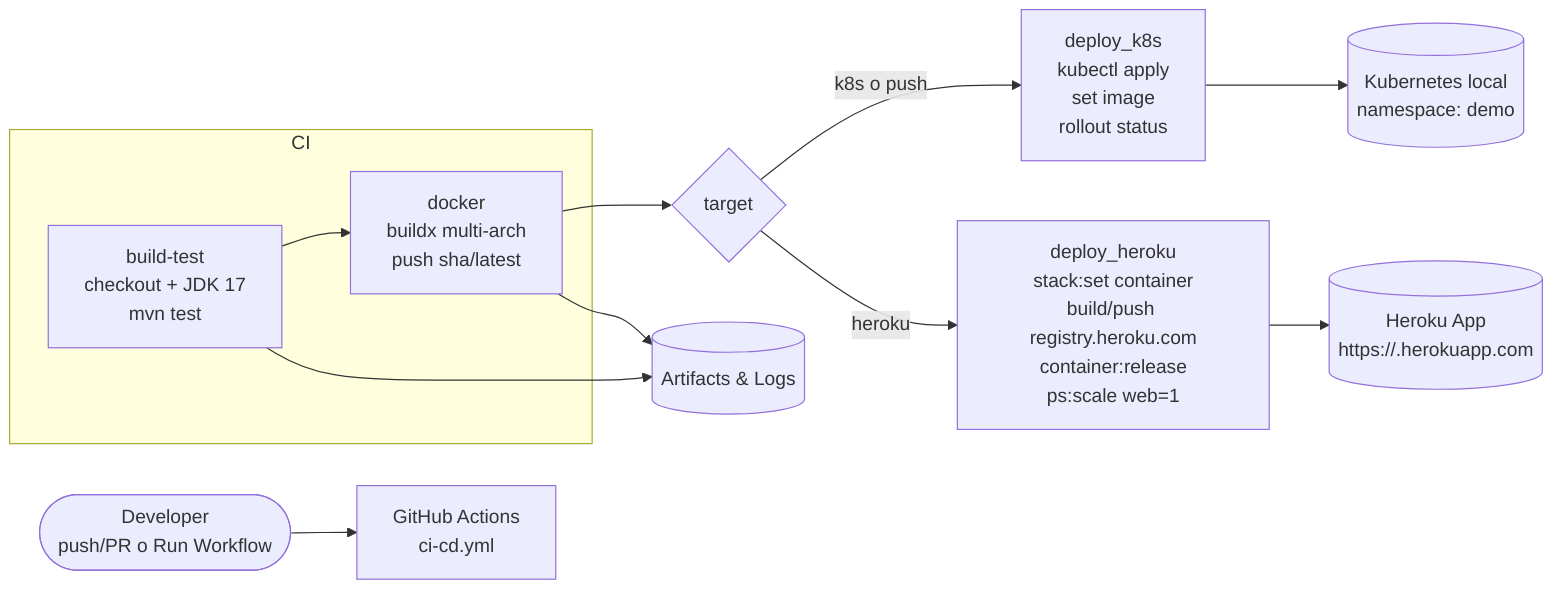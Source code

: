 flowchart LR
  dev([Developer\npush/PR o Run Workflow]) --> GH[GitHub Actions\nci-cd.yml]

  subgraph CI
    BT[build-test\ncheckout + JDK 17\nmvn test] --> DK[docker\nbuildx multi-arch\npush sha/latest]
  end

  DK --> CH{target}
  CH -- k8s o push --> K8S[deploy_k8s\nkubectl apply\nset image\nrollout status]
  CH -- heroku --> HRK[deploy_heroku\nstack:set container\nbuild/push registry.heroku.com\ncontainer:release\nps:scale web=1]

  K8S --> CL[(Kubernetes local\nnamespace: demo)]
  HRK --> APP[(Heroku App\nhttps://<app>.herokuapp.com)]

  BT --> ART[(Artifacts & Logs)]
  DK --> ART